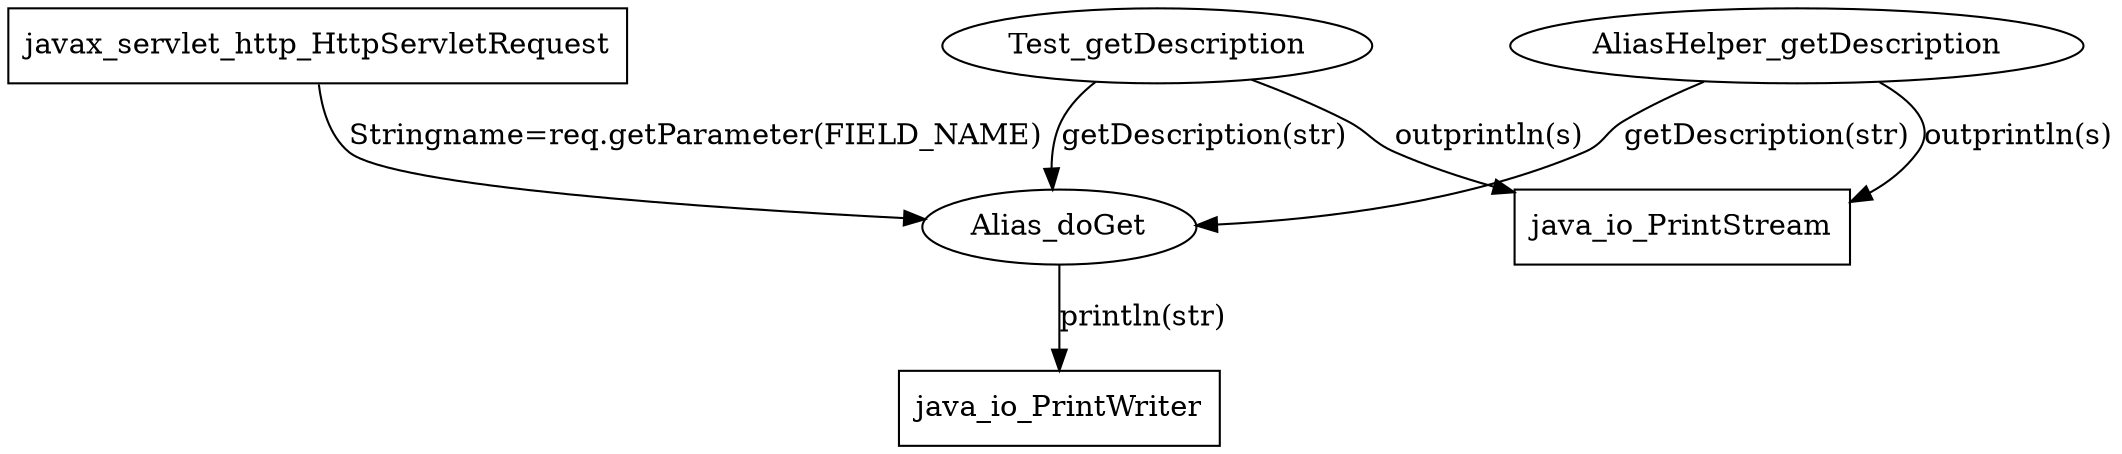 digraph G{
    AliasHelper_getDescription -> Alias_doGet [label="getDescription(str)"];
    AliasHelper_getDescription -> java_io_PrintStream [label="outprintln(s)"];
    Alias_doGet -> java_io_PrintWriter [label="println(str)"];
    Test_getDescription -> Alias_doGet [label="getDescription(str)"];
    Test_getDescription -> java_io_PrintStream [label="outprintln(s)"];
    javax_servlet_http_HttpServletRequest -> Alias_doGet [label="Stringname=req.getParameter(FIELD_NAME)"];


    java_io_PrintWriter [shape=box];
    java_io_PrintStream [shape=box];
    Alias_doGet [shape=ellipse];
    AliasHelper_getDescription [shape=ellipse];
    Test_getDescription [shape=ellipse];
    javax_servlet_http_HttpServletRequest [shape=box];
}
